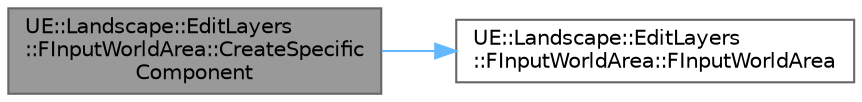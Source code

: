 digraph "UE::Landscape::EditLayers::FInputWorldArea::CreateSpecificComponent"
{
 // INTERACTIVE_SVG=YES
 // LATEX_PDF_SIZE
  bgcolor="transparent";
  edge [fontname=Helvetica,fontsize=10,labelfontname=Helvetica,labelfontsize=10];
  node [fontname=Helvetica,fontsize=10,shape=box,height=0.2,width=0.4];
  rankdir="LR";
  Node1 [id="Node000001",label="UE::Landscape::EditLayers\l::FInputWorldArea::CreateSpecific\lComponent",height=0.2,width=0.4,color="gray40", fillcolor="grey60", style="filled", fontcolor="black",tooltip=" "];
  Node1 -> Node2 [id="edge1_Node000001_Node000002",color="steelblue1",style="solid",tooltip=" "];
  Node2 [id="Node000002",label="UE::Landscape::EditLayers\l::FInputWorldArea::FInputWorldArea",height=0.2,width=0.4,color="grey40", fillcolor="white", style="filled",URL="$d6/dc8/classUE_1_1Landscape_1_1EditLayers_1_1FInputWorldArea.html#ab8d1fca64ef68577c2c0141b9cd62bc0",tooltip=" "];
}
